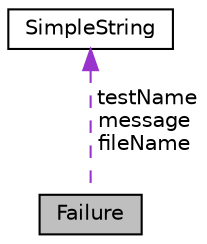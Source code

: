 digraph "Failure"
{
  edge [fontname="Helvetica",fontsize="10",labelfontname="Helvetica",labelfontsize="10"];
  node [fontname="Helvetica",fontsize="10",shape=record];
  Node1 [label="Failure",height=0.2,width=0.4,color="black", fillcolor="grey75", style="filled", fontcolor="black"];
  Node2 -> Node1 [dir="back",color="darkorchid3",fontsize="10",style="dashed",label=" testName\nmessage\nfileName" ,fontname="Helvetica"];
  Node2 [label="SimpleString",height=0.2,width=0.4,color="black", fillcolor="white", style="filled",URL="$classSimpleString.html"];
}
